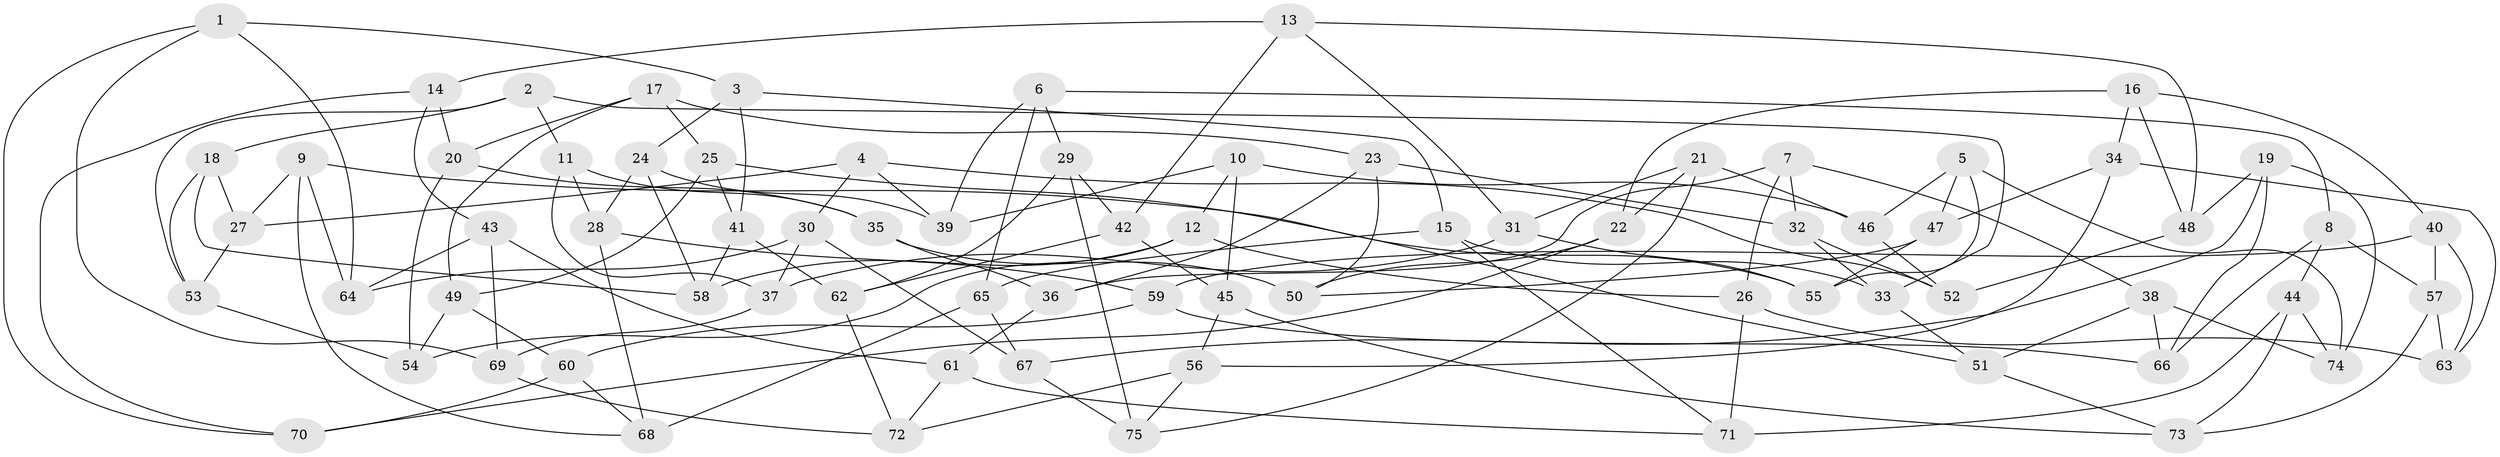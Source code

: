 // Generated by graph-tools (version 1.1) at 2025/38/03/09/25 02:38:10]
// undirected, 75 vertices, 150 edges
graph export_dot {
graph [start="1"]
  node [color=gray90,style=filled];
  1;
  2;
  3;
  4;
  5;
  6;
  7;
  8;
  9;
  10;
  11;
  12;
  13;
  14;
  15;
  16;
  17;
  18;
  19;
  20;
  21;
  22;
  23;
  24;
  25;
  26;
  27;
  28;
  29;
  30;
  31;
  32;
  33;
  34;
  35;
  36;
  37;
  38;
  39;
  40;
  41;
  42;
  43;
  44;
  45;
  46;
  47;
  48;
  49;
  50;
  51;
  52;
  53;
  54;
  55;
  56;
  57;
  58;
  59;
  60;
  61;
  62;
  63;
  64;
  65;
  66;
  67;
  68;
  69;
  70;
  71;
  72;
  73;
  74;
  75;
  1 -- 69;
  1 -- 70;
  1 -- 3;
  1 -- 64;
  2 -- 53;
  2 -- 33;
  2 -- 18;
  2 -- 11;
  3 -- 41;
  3 -- 15;
  3 -- 24;
  4 -- 30;
  4 -- 39;
  4 -- 27;
  4 -- 52;
  5 -- 55;
  5 -- 46;
  5 -- 74;
  5 -- 47;
  6 -- 65;
  6 -- 39;
  6 -- 29;
  6 -- 8;
  7 -- 32;
  7 -- 36;
  7 -- 38;
  7 -- 26;
  8 -- 44;
  8 -- 57;
  8 -- 66;
  9 -- 55;
  9 -- 68;
  9 -- 64;
  9 -- 27;
  10 -- 39;
  10 -- 12;
  10 -- 45;
  10 -- 46;
  11 -- 28;
  11 -- 35;
  11 -- 37;
  12 -- 26;
  12 -- 54;
  12 -- 58;
  13 -- 14;
  13 -- 31;
  13 -- 42;
  13 -- 48;
  14 -- 20;
  14 -- 43;
  14 -- 70;
  15 -- 65;
  15 -- 71;
  15 -- 33;
  16 -- 22;
  16 -- 40;
  16 -- 48;
  16 -- 34;
  17 -- 20;
  17 -- 23;
  17 -- 25;
  17 -- 49;
  18 -- 53;
  18 -- 58;
  18 -- 27;
  19 -- 66;
  19 -- 74;
  19 -- 48;
  19 -- 67;
  20 -- 54;
  20 -- 35;
  21 -- 31;
  21 -- 75;
  21 -- 22;
  21 -- 46;
  22 -- 50;
  22 -- 70;
  23 -- 36;
  23 -- 50;
  23 -- 32;
  24 -- 28;
  24 -- 58;
  24 -- 39;
  25 -- 41;
  25 -- 51;
  25 -- 49;
  26 -- 63;
  26 -- 71;
  27 -- 53;
  28 -- 68;
  28 -- 59;
  29 -- 42;
  29 -- 75;
  29 -- 62;
  30 -- 64;
  30 -- 37;
  30 -- 67;
  31 -- 37;
  31 -- 55;
  32 -- 52;
  32 -- 33;
  33 -- 51;
  34 -- 56;
  34 -- 63;
  34 -- 47;
  35 -- 50;
  35 -- 36;
  36 -- 61;
  37 -- 69;
  38 -- 74;
  38 -- 66;
  38 -- 51;
  40 -- 57;
  40 -- 63;
  40 -- 59;
  41 -- 62;
  41 -- 58;
  42 -- 62;
  42 -- 45;
  43 -- 64;
  43 -- 69;
  43 -- 61;
  44 -- 74;
  44 -- 73;
  44 -- 71;
  45 -- 56;
  45 -- 73;
  46 -- 52;
  47 -- 55;
  47 -- 50;
  48 -- 52;
  49 -- 60;
  49 -- 54;
  51 -- 73;
  53 -- 54;
  56 -- 75;
  56 -- 72;
  57 -- 63;
  57 -- 73;
  59 -- 66;
  59 -- 60;
  60 -- 68;
  60 -- 70;
  61 -- 71;
  61 -- 72;
  62 -- 72;
  65 -- 68;
  65 -- 67;
  67 -- 75;
  69 -- 72;
}
